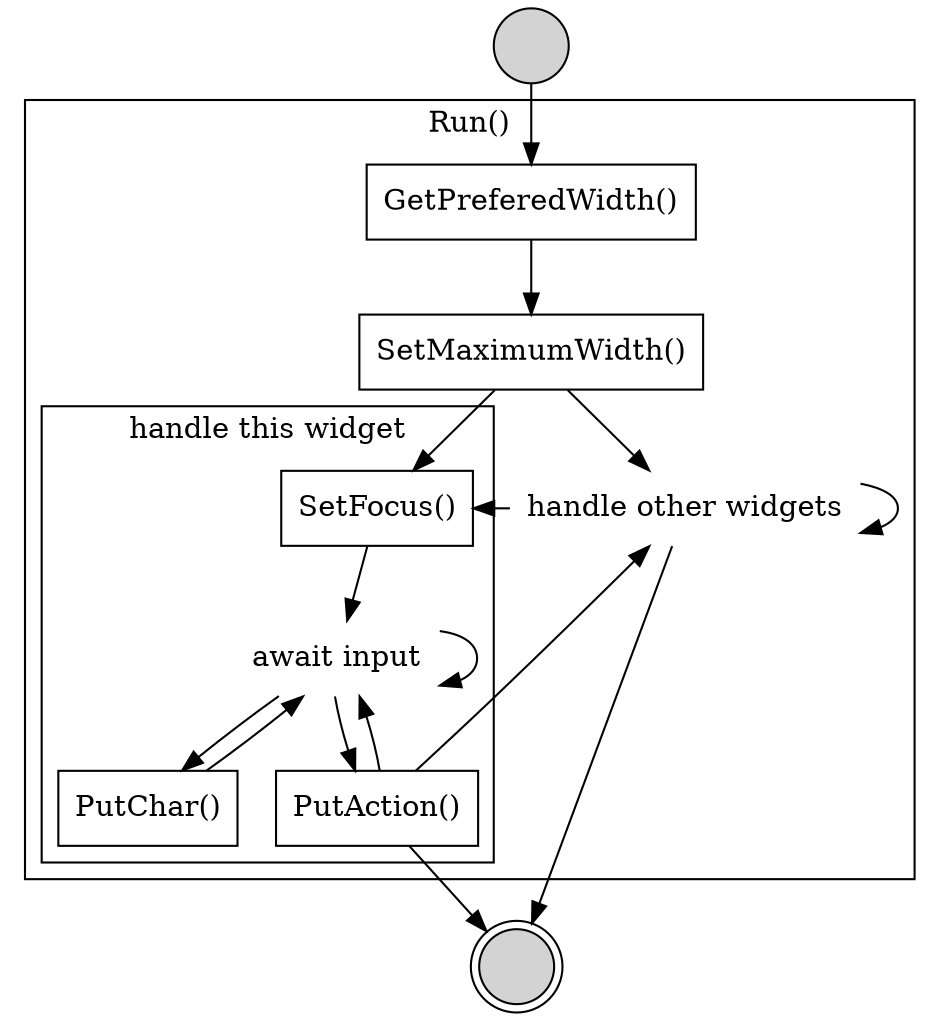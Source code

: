 digraph g {
    start [label="", shape="circle", style="filled"];
    end [label="", shape="doublecircle", style="filled"];
    
    subgraph cluster_0 {
        getPreferedWidth [label="GetPreferedWidth()", shape="box"];
        setMaximumWidth [label="SetMaximumWidth()", shape="box"];
        
        handleOtherWidgets [label="handle other widgets", shape="plaintext"];
        
        subgraph cluster_1 {
            setFocus [label="SetFocus()", shape="box"];
            awaitInput [label="await input", shape="plaintext"];
            putChar [label="PutChar()", shape="box"];
            putAction [label="PutAction()", shape="box"];
            
            label="handle this widget";
        }
        
        label="Run()";
    }
    
    start -> getPreferedWidth;
    getPreferedWidth -> setMaximumWidth;
    
    setMaximumWidth -> handleOtherWidgets;
    handleOtherWidgets -> handleOtherWidgets;
    
    setMaximumWidth -> setFocus;
    handleOtherWidgets -> setFocus;
    setFocus -> awaitInput;
    awaitInput -> awaitInput;
    awaitInput -> putChar -> awaitInput;
    awaitInput -> putAction -> awaitInput;
    putAction -> handleOtherWidgets;
    putAction -> end;
    
    handleOtherWidgets -> end;
}
